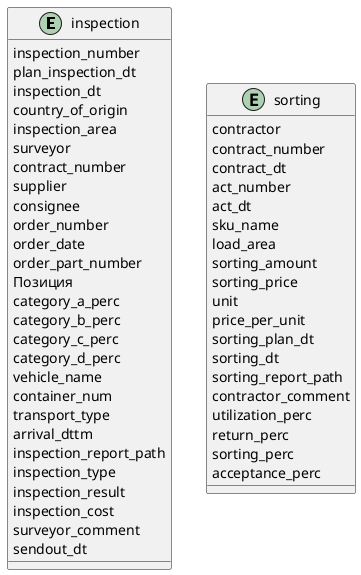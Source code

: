 @startuml
' hide the spot
' hide circle

' avoid problems with angled crows feet
skinparam linetype ortho

entity inspection {
inspection_number
plan_inspection_dt
inspection_dt
country_of_origin
inspection_area
surveyor
contract_number
supplier
consignee
order_number
order_date
order_part_number
Позиция
category_a_perc
category_b_perc
category_c_perc
category_d_perc
vehicle_name
container_num
transport_type
arrival_dttm
inspection_report_path
inspection_type
inspection_result
inspection_cost
surveyor_comment
sendout_dt
}

entity sorting {
contractor
contract_number
contract_dt
act_number
act_dt
sku_name
load_area
sorting_amount
sorting_price
unit
price_per_unit
sorting_plan_dt
sorting_dt
sorting_report_path
contractor_comment
utilization_perc
return_perc
sorting_perc
acceptance_perc
}

@enduml